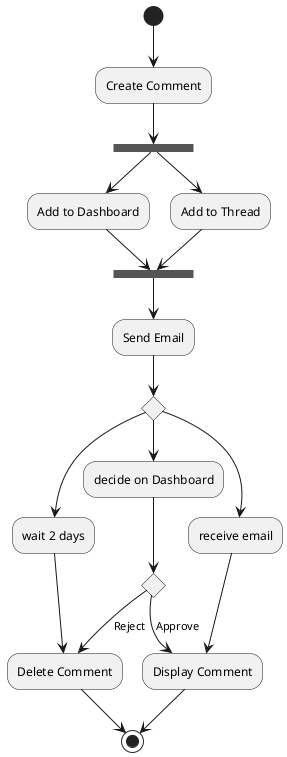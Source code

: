 @startuml
(*) --> "Create Comment"
--> ==CREATING==
==CREATING== --> "Add to Dashboard"
==CREATING== --> "Add to Thread"
"Add to Dashboard"-->==CREATED==
"Add to Thread"--> ==CREATED==
-->"Send Email"
if "" then
-->wait 2 days
-->"Delete Comment"
-->(*)
else
-->receive email
-->"Display Comment"
-->(*)
else
-->decide on Dashboard
if ""
-->[Approve] "Display Comment"
else
-->[Reject] "Delete Comment"
endif
@enduml